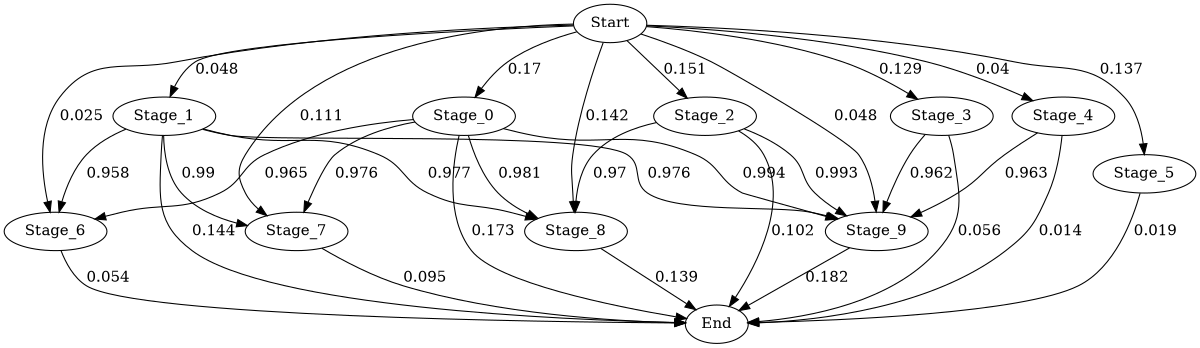 // Process
digraph {
	rankdir=Stages size="8,5"
	Start
	Stage_0
	Stage_1
	Stage_2
	Stage_3
	Stage_4
	Stage_5
	End
	Stage_6
	Stage_7
	Stage_8
	Stage_9
	Start -> Stage_0 [label=0.17]
	Stage_0 -> End [label=0.173]
	Start -> Stage_1 [label=0.048]
	Stage_1 -> End [label=0.144]
	Start -> Stage_2 [label=0.151]
	Stage_2 -> End [label=0.102]
	Start -> Stage_3 [label=0.129]
	Stage_3 -> End [label=0.056]
	Start -> Stage_4 [label=0.04]
	Stage_4 -> End [label=0.014]
	Start -> Stage_5 [label=0.137]
	Stage_5 -> End [label=0.019]
	Start -> Stage_6 [label=0.025]
	Stage_6 -> End [label=0.054]
	Start -> Stage_7 [label=0.111]
	Stage_7 -> End [label=0.095]
	Start -> Stage_8 [label=0.142]
	Stage_8 -> End [label=0.139]
	Start -> Stage_9 [label=0.048]
	Stage_9 -> End [label=0.182]
	Stage_0 -> Stage_6 [label=0.965]
	Stage_0 -> Stage_7 [label=0.976]
	Stage_0 -> Stage_8 [label=0.981]
	Stage_0 -> Stage_9 [label=0.994]
	Stage_1 -> Stage_6 [label=0.958]
	Stage_1 -> Stage_7 [label=0.99]
	Stage_1 -> Stage_8 [label=0.977]
	Stage_1 -> Stage_9 [label=0.976]
	Stage_2 -> Stage_8 [label=0.97]
	Stage_2 -> Stage_9 [label=0.993]
	Stage_3 -> Stage_9 [label=0.962]
	Stage_4 -> Stage_9 [label=0.963]
}
